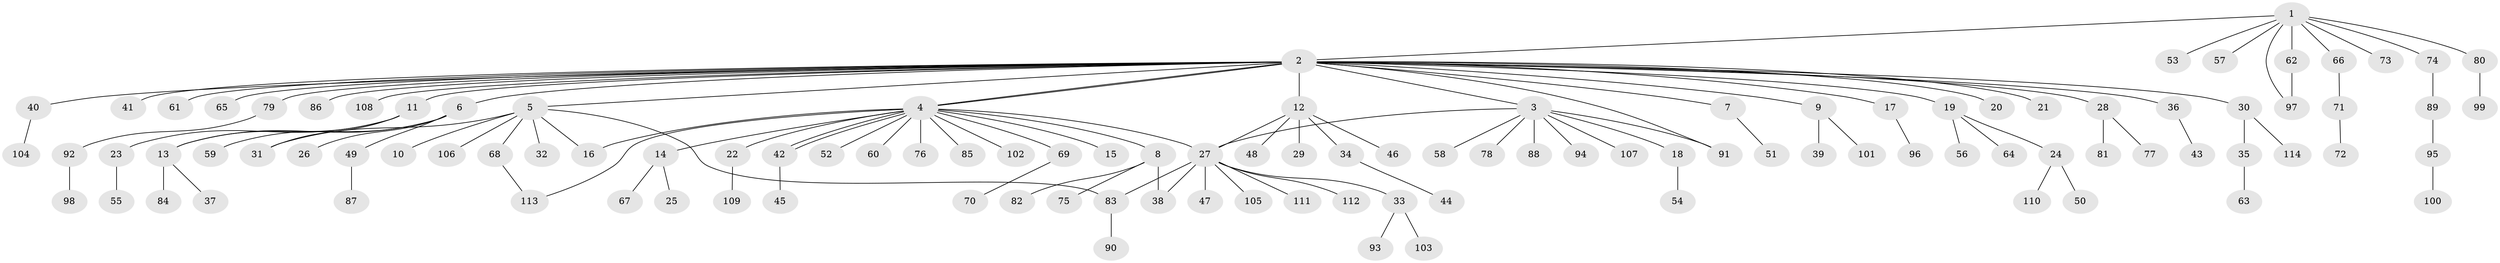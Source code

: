 // coarse degree distribution, {8: 0.058823529411764705, 21: 0.014705882352941176, 1: 0.8235294117647058, 2: 0.08823529411764706, 19: 0.014705882352941176}
// Generated by graph-tools (version 1.1) at 2025/51/03/04/25 21:51:00]
// undirected, 114 vertices, 125 edges
graph export_dot {
graph [start="1"]
  node [color=gray90,style=filled];
  1;
  2;
  3;
  4;
  5;
  6;
  7;
  8;
  9;
  10;
  11;
  12;
  13;
  14;
  15;
  16;
  17;
  18;
  19;
  20;
  21;
  22;
  23;
  24;
  25;
  26;
  27;
  28;
  29;
  30;
  31;
  32;
  33;
  34;
  35;
  36;
  37;
  38;
  39;
  40;
  41;
  42;
  43;
  44;
  45;
  46;
  47;
  48;
  49;
  50;
  51;
  52;
  53;
  54;
  55;
  56;
  57;
  58;
  59;
  60;
  61;
  62;
  63;
  64;
  65;
  66;
  67;
  68;
  69;
  70;
  71;
  72;
  73;
  74;
  75;
  76;
  77;
  78;
  79;
  80;
  81;
  82;
  83;
  84;
  85;
  86;
  87;
  88;
  89;
  90;
  91;
  92;
  93;
  94;
  95;
  96;
  97;
  98;
  99;
  100;
  101;
  102;
  103;
  104;
  105;
  106;
  107;
  108;
  109;
  110;
  111;
  112;
  113;
  114;
  1 -- 2;
  1 -- 53;
  1 -- 57;
  1 -- 62;
  1 -- 66;
  1 -- 73;
  1 -- 74;
  1 -- 80;
  1 -- 97;
  2 -- 3;
  2 -- 4;
  2 -- 4;
  2 -- 5;
  2 -- 6;
  2 -- 7;
  2 -- 9;
  2 -- 11;
  2 -- 12;
  2 -- 17;
  2 -- 19;
  2 -- 20;
  2 -- 21;
  2 -- 28;
  2 -- 30;
  2 -- 36;
  2 -- 40;
  2 -- 41;
  2 -- 61;
  2 -- 65;
  2 -- 79;
  2 -- 86;
  2 -- 91;
  2 -- 108;
  3 -- 18;
  3 -- 27;
  3 -- 58;
  3 -- 78;
  3 -- 88;
  3 -- 91;
  3 -- 94;
  3 -- 107;
  4 -- 8;
  4 -- 14;
  4 -- 15;
  4 -- 16;
  4 -- 22;
  4 -- 27;
  4 -- 42;
  4 -- 42;
  4 -- 52;
  4 -- 60;
  4 -- 69;
  4 -- 76;
  4 -- 85;
  4 -- 102;
  4 -- 113;
  5 -- 10;
  5 -- 16;
  5 -- 31;
  5 -- 32;
  5 -- 68;
  5 -- 83;
  5 -- 106;
  6 -- 13;
  6 -- 26;
  6 -- 49;
  6 -- 59;
  7 -- 51;
  8 -- 38;
  8 -- 75;
  8 -- 82;
  9 -- 39;
  9 -- 101;
  11 -- 13;
  11 -- 23;
  11 -- 31;
  12 -- 27;
  12 -- 29;
  12 -- 34;
  12 -- 46;
  12 -- 48;
  13 -- 37;
  13 -- 84;
  14 -- 25;
  14 -- 67;
  17 -- 96;
  18 -- 54;
  19 -- 24;
  19 -- 56;
  19 -- 64;
  22 -- 109;
  23 -- 55;
  24 -- 50;
  24 -- 110;
  27 -- 33;
  27 -- 38;
  27 -- 47;
  27 -- 83;
  27 -- 105;
  27 -- 111;
  27 -- 112;
  28 -- 77;
  28 -- 81;
  30 -- 35;
  30 -- 114;
  33 -- 93;
  33 -- 103;
  34 -- 44;
  35 -- 63;
  36 -- 43;
  40 -- 104;
  42 -- 45;
  49 -- 87;
  62 -- 97;
  66 -- 71;
  68 -- 113;
  69 -- 70;
  71 -- 72;
  74 -- 89;
  79 -- 92;
  80 -- 99;
  83 -- 90;
  89 -- 95;
  92 -- 98;
  95 -- 100;
}
